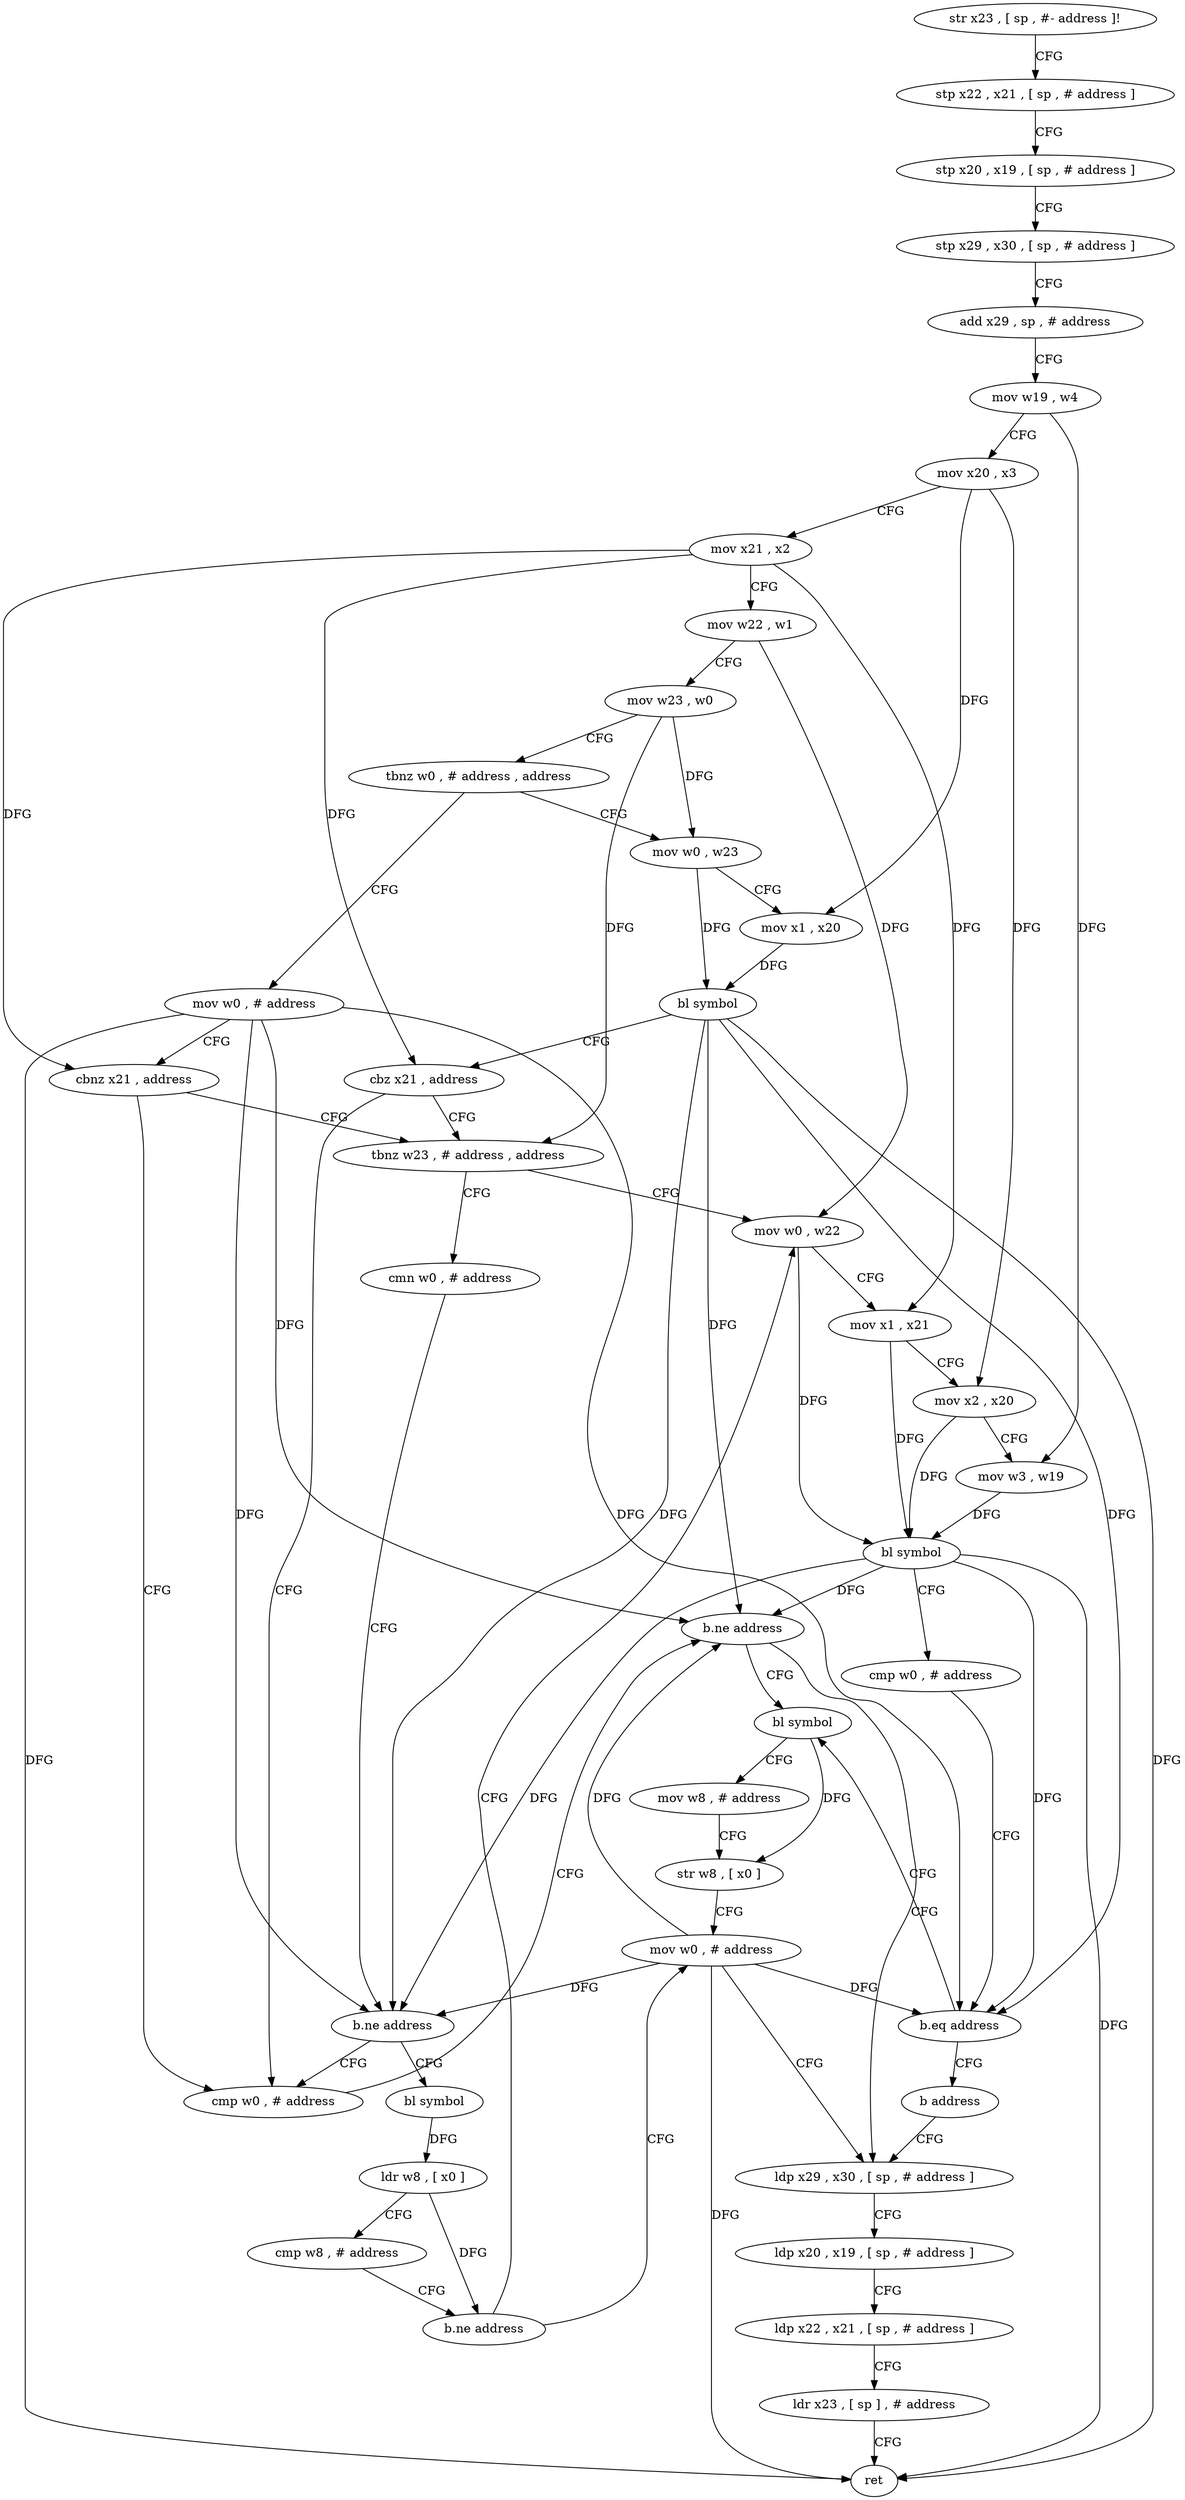 digraph "func" {
"4235164" [label = "str x23 , [ sp , #- address ]!" ]
"4235168" [label = "stp x22 , x21 , [ sp , # address ]" ]
"4235172" [label = "stp x20 , x19 , [ sp , # address ]" ]
"4235176" [label = "stp x29 , x30 , [ sp , # address ]" ]
"4235180" [label = "add x29 , sp , # address" ]
"4235184" [label = "mov w19 , w4" ]
"4235188" [label = "mov x20 , x3" ]
"4235192" [label = "mov x21 , x2" ]
"4235196" [label = "mov w22 , w1" ]
"4235200" [label = "mov w23 , w0" ]
"4235204" [label = "tbnz w0 , # address , address" ]
"4235284" [label = "mov w0 , # address" ]
"4235208" [label = "mov w0 , w23" ]
"4235288" [label = "cbnz x21 , address" ]
"4235224" [label = "tbnz w23 , # address , address" ]
"4235292" [label = "cmp w0 , # address" ]
"4235212" [label = "mov x1 , x20" ]
"4235216" [label = "bl symbol" ]
"4235220" [label = "cbz x21 , address" ]
"4235252" [label = "mov w0 , w22" ]
"4235228" [label = "cmn w0 , # address" ]
"4235296" [label = "b.ne address" ]
"4235316" [label = "ldp x29 , x30 , [ sp , # address ]" ]
"4235300" [label = "bl symbol" ]
"4235256" [label = "mov x1 , x21" ]
"4235260" [label = "mov x2 , x20" ]
"4235264" [label = "mov w3 , w19" ]
"4235268" [label = "bl symbol" ]
"4235272" [label = "cmp w0 , # address" ]
"4235276" [label = "b.eq address" ]
"4235280" [label = "b address" ]
"4235232" [label = "b.ne address" ]
"4235236" [label = "bl symbol" ]
"4235320" [label = "ldp x20 , x19 , [ sp , # address ]" ]
"4235324" [label = "ldp x22 , x21 , [ sp , # address ]" ]
"4235328" [label = "ldr x23 , [ sp ] , # address" ]
"4235332" [label = "ret" ]
"4235304" [label = "mov w8 , # address" ]
"4235308" [label = "str w8 , [ x0 ]" ]
"4235312" [label = "mov w0 , # address" ]
"4235240" [label = "ldr w8 , [ x0 ]" ]
"4235244" [label = "cmp w8 , # address" ]
"4235248" [label = "b.ne address" ]
"4235164" -> "4235168" [ label = "CFG" ]
"4235168" -> "4235172" [ label = "CFG" ]
"4235172" -> "4235176" [ label = "CFG" ]
"4235176" -> "4235180" [ label = "CFG" ]
"4235180" -> "4235184" [ label = "CFG" ]
"4235184" -> "4235188" [ label = "CFG" ]
"4235184" -> "4235264" [ label = "DFG" ]
"4235188" -> "4235192" [ label = "CFG" ]
"4235188" -> "4235212" [ label = "DFG" ]
"4235188" -> "4235260" [ label = "DFG" ]
"4235192" -> "4235196" [ label = "CFG" ]
"4235192" -> "4235288" [ label = "DFG" ]
"4235192" -> "4235220" [ label = "DFG" ]
"4235192" -> "4235256" [ label = "DFG" ]
"4235196" -> "4235200" [ label = "CFG" ]
"4235196" -> "4235252" [ label = "DFG" ]
"4235200" -> "4235204" [ label = "CFG" ]
"4235200" -> "4235208" [ label = "DFG" ]
"4235200" -> "4235224" [ label = "DFG" ]
"4235204" -> "4235284" [ label = "CFG" ]
"4235204" -> "4235208" [ label = "CFG" ]
"4235284" -> "4235288" [ label = "CFG" ]
"4235284" -> "4235296" [ label = "DFG" ]
"4235284" -> "4235276" [ label = "DFG" ]
"4235284" -> "4235232" [ label = "DFG" ]
"4235284" -> "4235332" [ label = "DFG" ]
"4235208" -> "4235212" [ label = "CFG" ]
"4235208" -> "4235216" [ label = "DFG" ]
"4235288" -> "4235224" [ label = "CFG" ]
"4235288" -> "4235292" [ label = "CFG" ]
"4235224" -> "4235252" [ label = "CFG" ]
"4235224" -> "4235228" [ label = "CFG" ]
"4235292" -> "4235296" [ label = "CFG" ]
"4235212" -> "4235216" [ label = "DFG" ]
"4235216" -> "4235220" [ label = "CFG" ]
"4235216" -> "4235296" [ label = "DFG" ]
"4235216" -> "4235276" [ label = "DFG" ]
"4235216" -> "4235232" [ label = "DFG" ]
"4235216" -> "4235332" [ label = "DFG" ]
"4235220" -> "4235292" [ label = "CFG" ]
"4235220" -> "4235224" [ label = "CFG" ]
"4235252" -> "4235256" [ label = "CFG" ]
"4235252" -> "4235268" [ label = "DFG" ]
"4235228" -> "4235232" [ label = "CFG" ]
"4235296" -> "4235316" [ label = "CFG" ]
"4235296" -> "4235300" [ label = "CFG" ]
"4235316" -> "4235320" [ label = "CFG" ]
"4235300" -> "4235304" [ label = "CFG" ]
"4235300" -> "4235308" [ label = "DFG" ]
"4235256" -> "4235260" [ label = "CFG" ]
"4235256" -> "4235268" [ label = "DFG" ]
"4235260" -> "4235264" [ label = "CFG" ]
"4235260" -> "4235268" [ label = "DFG" ]
"4235264" -> "4235268" [ label = "DFG" ]
"4235268" -> "4235272" [ label = "CFG" ]
"4235268" -> "4235296" [ label = "DFG" ]
"4235268" -> "4235276" [ label = "DFG" ]
"4235268" -> "4235232" [ label = "DFG" ]
"4235268" -> "4235332" [ label = "DFG" ]
"4235272" -> "4235276" [ label = "CFG" ]
"4235276" -> "4235300" [ label = "CFG" ]
"4235276" -> "4235280" [ label = "CFG" ]
"4235280" -> "4235316" [ label = "CFG" ]
"4235232" -> "4235292" [ label = "CFG" ]
"4235232" -> "4235236" [ label = "CFG" ]
"4235236" -> "4235240" [ label = "DFG" ]
"4235320" -> "4235324" [ label = "CFG" ]
"4235324" -> "4235328" [ label = "CFG" ]
"4235328" -> "4235332" [ label = "CFG" ]
"4235304" -> "4235308" [ label = "CFG" ]
"4235308" -> "4235312" [ label = "CFG" ]
"4235312" -> "4235316" [ label = "CFG" ]
"4235312" -> "4235296" [ label = "DFG" ]
"4235312" -> "4235276" [ label = "DFG" ]
"4235312" -> "4235232" [ label = "DFG" ]
"4235312" -> "4235332" [ label = "DFG" ]
"4235240" -> "4235244" [ label = "CFG" ]
"4235240" -> "4235248" [ label = "DFG" ]
"4235244" -> "4235248" [ label = "CFG" ]
"4235248" -> "4235312" [ label = "CFG" ]
"4235248" -> "4235252" [ label = "CFG" ]
}
